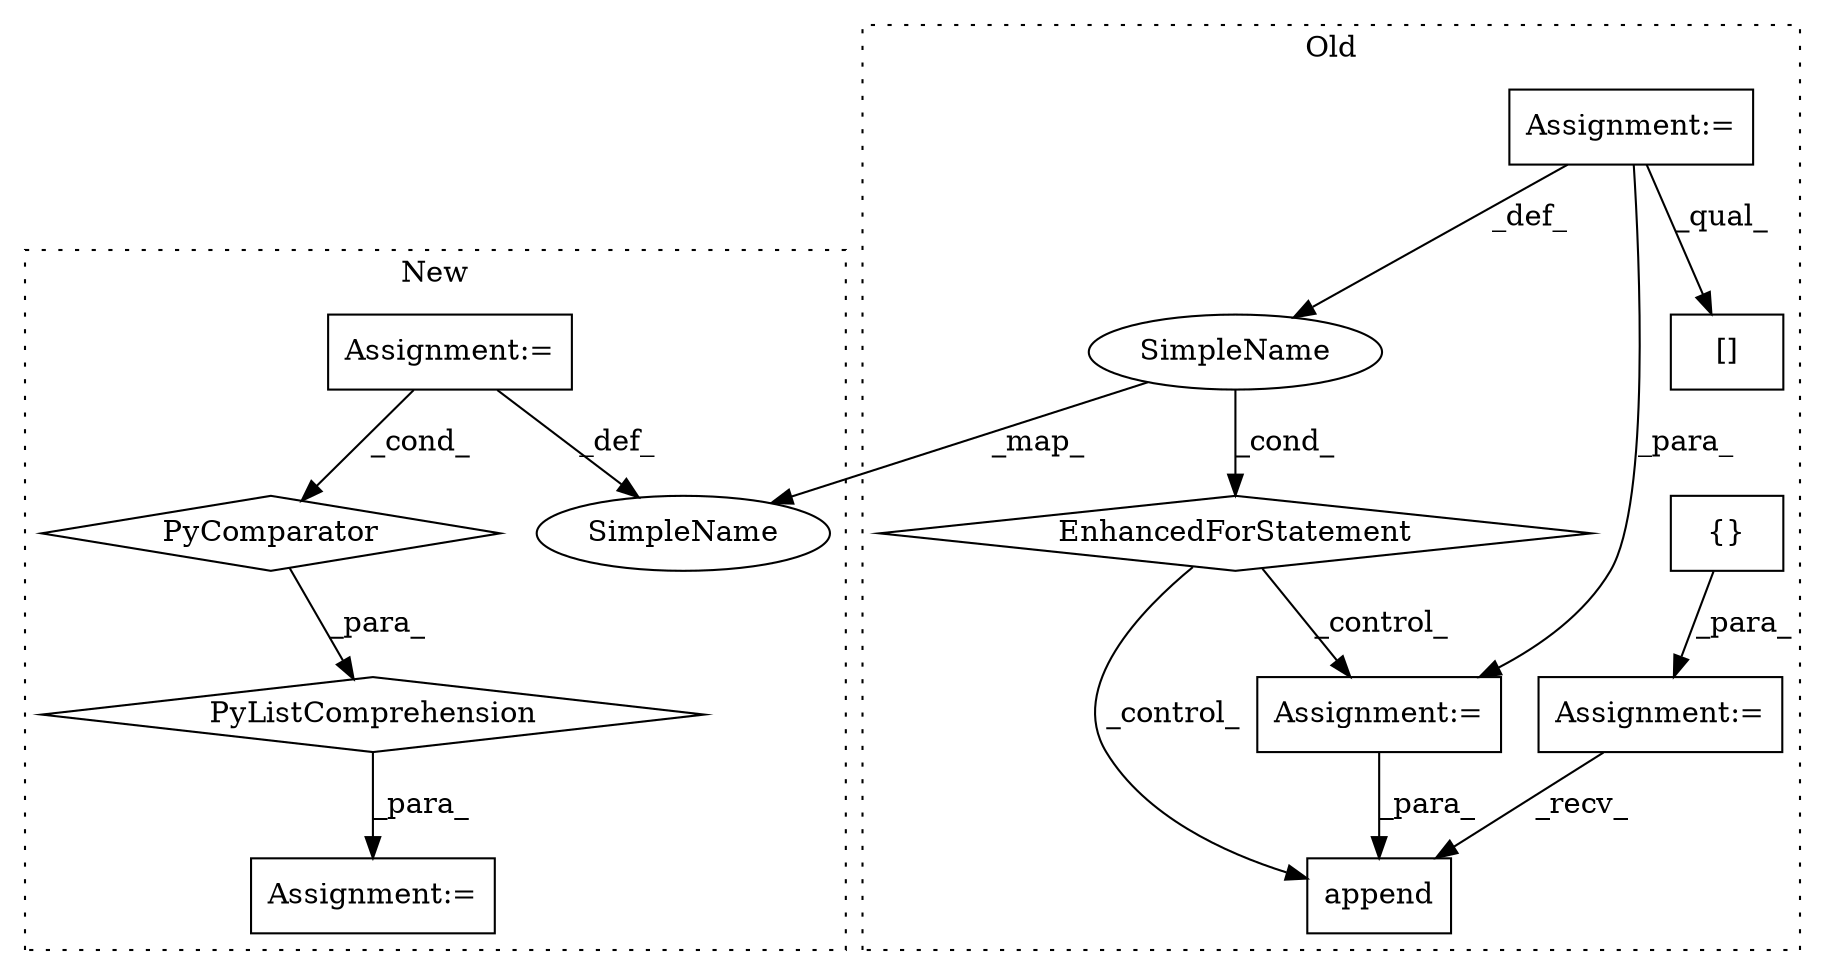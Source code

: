 digraph G {
subgraph cluster0 {
1 [label="append" a="32" s="1125,1158" l="7,1" shape="box"];
6 [label="Assignment:=" a="7" s="801" l="1" shape="box"];
7 [label="EnhancedForStatement" a="70" s="819,908" l="53,2" shape="diamond"];
8 [label="{}" a="4" s="811" l="2" shape="box"];
9 [label="Assignment:=" a="7" s="819,908" l="53,2" shape="box"];
10 [label="SimpleName" a="42" s="876" l="1" shape="ellipse"];
12 [label="Assignment:=" a="7" s="1077" l="1" shape="box"];
13 [label="[]" a="2" s="1087,1097" l="8,1" shape="box"];
label = "Old";
style="dotted";
}
subgraph cluster1 {
2 [label="PyComparator" a="113" s="937" l="44" shape="diamond"];
3 [label="Assignment:=" a="7" s="937" l="44" shape="box"];
4 [label="PyListComprehension" a="109" s="844" l="150" shape="diamond"];
5 [label="Assignment:=" a="7" s="1055" l="1" shape="box"];
11 [label="SimpleName" a="42" s="940" l="1" shape="ellipse"];
label = "New";
style="dotted";
}
2 -> 4 [label="_para_"];
3 -> 11 [label="_def_"];
3 -> 2 [label="_cond_"];
4 -> 5 [label="_para_"];
6 -> 1 [label="_recv_"];
7 -> 1 [label="_control_"];
7 -> 12 [label="_control_"];
8 -> 6 [label="_para_"];
9 -> 13 [label="_qual_"];
9 -> 10 [label="_def_"];
9 -> 12 [label="_para_"];
10 -> 11 [label="_map_"];
10 -> 7 [label="_cond_"];
12 -> 1 [label="_para_"];
}